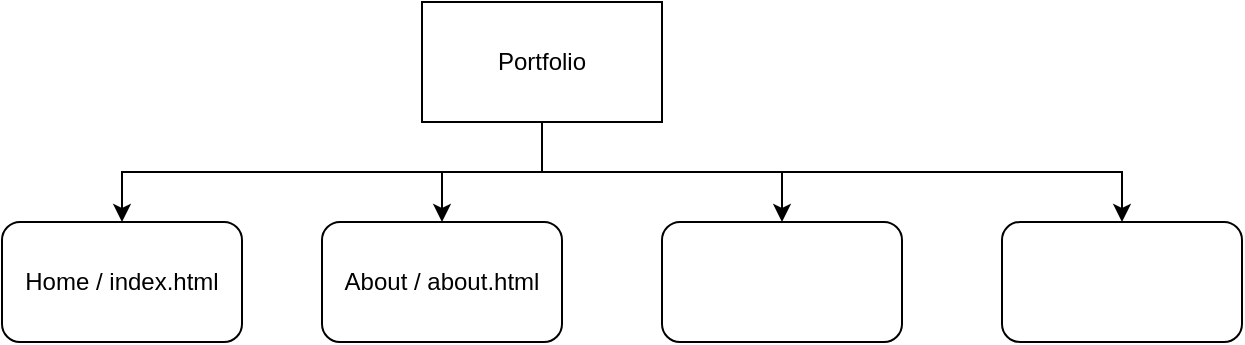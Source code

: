 <mxfile version="13.9.2" type="github">
  <diagram id="BoUAAAzzEhgEYpUWboQW" name="Page-1">
    <mxGraphModel dx="1066" dy="759" grid="1" gridSize="10" guides="1" tooltips="1" connect="1" arrows="1" fold="1" page="1" pageScale="1" pageWidth="850" pageHeight="1100" math="0" shadow="0">
      <root>
        <mxCell id="0" />
        <mxCell id="1" parent="0" />
        <mxCell id="z3MwqPS4IQPkSL49e8nf-7" style="edgeStyle=orthogonalEdgeStyle;rounded=0;orthogonalLoop=1;jettySize=auto;html=1;exitX=0.5;exitY=1;exitDx=0;exitDy=0;" edge="1" parent="1" source="z3MwqPS4IQPkSL49e8nf-1" target="z3MwqPS4IQPkSL49e8nf-5">
          <mxGeometry relative="1" as="geometry" />
        </mxCell>
        <mxCell id="z3MwqPS4IQPkSL49e8nf-8" style="edgeStyle=orthogonalEdgeStyle;rounded=0;orthogonalLoop=1;jettySize=auto;html=1;exitX=0.5;exitY=1;exitDx=0;exitDy=0;entryX=0.5;entryY=0;entryDx=0;entryDy=0;" edge="1" parent="1" source="z3MwqPS4IQPkSL49e8nf-1" target="z3MwqPS4IQPkSL49e8nf-2">
          <mxGeometry relative="1" as="geometry" />
        </mxCell>
        <mxCell id="z3MwqPS4IQPkSL49e8nf-10" style="edgeStyle=orthogonalEdgeStyle;rounded=0;orthogonalLoop=1;jettySize=auto;html=1;exitX=0.5;exitY=1;exitDx=0;exitDy=0;entryX=0.5;entryY=0;entryDx=0;entryDy=0;" edge="1" parent="1" source="z3MwqPS4IQPkSL49e8nf-1" target="z3MwqPS4IQPkSL49e8nf-9">
          <mxGeometry relative="1" as="geometry" />
        </mxCell>
        <mxCell id="z3MwqPS4IQPkSL49e8nf-12" style="edgeStyle=orthogonalEdgeStyle;rounded=0;orthogonalLoop=1;jettySize=auto;html=1;exitX=0.5;exitY=1;exitDx=0;exitDy=0;entryX=0.5;entryY=0;entryDx=0;entryDy=0;" edge="1" parent="1" source="z3MwqPS4IQPkSL49e8nf-1" target="z3MwqPS4IQPkSL49e8nf-11">
          <mxGeometry relative="1" as="geometry" />
        </mxCell>
        <mxCell id="z3MwqPS4IQPkSL49e8nf-1" value="Portfolio" style="rounded=0;whiteSpace=wrap;html=1;" vertex="1" parent="1">
          <mxGeometry x="330" y="80" width="120" height="60" as="geometry" />
        </mxCell>
        <mxCell id="z3MwqPS4IQPkSL49e8nf-2" value="Home / index.html" style="rounded=1;whiteSpace=wrap;html=1;" vertex="1" parent="1">
          <mxGeometry x="120" y="190" width="120" height="60" as="geometry" />
        </mxCell>
        <mxCell id="z3MwqPS4IQPkSL49e8nf-5" value="About / about.html" style="rounded=1;whiteSpace=wrap;html=1;" vertex="1" parent="1">
          <mxGeometry x="280" y="190" width="120" height="60" as="geometry" />
        </mxCell>
        <mxCell id="z3MwqPS4IQPkSL49e8nf-9" value="" style="rounded=1;whiteSpace=wrap;html=1;" vertex="1" parent="1">
          <mxGeometry x="450" y="190" width="120" height="60" as="geometry" />
        </mxCell>
        <mxCell id="z3MwqPS4IQPkSL49e8nf-11" value="" style="rounded=1;whiteSpace=wrap;html=1;" vertex="1" parent="1">
          <mxGeometry x="620" y="190" width="120" height="60" as="geometry" />
        </mxCell>
      </root>
    </mxGraphModel>
  </diagram>
</mxfile>
